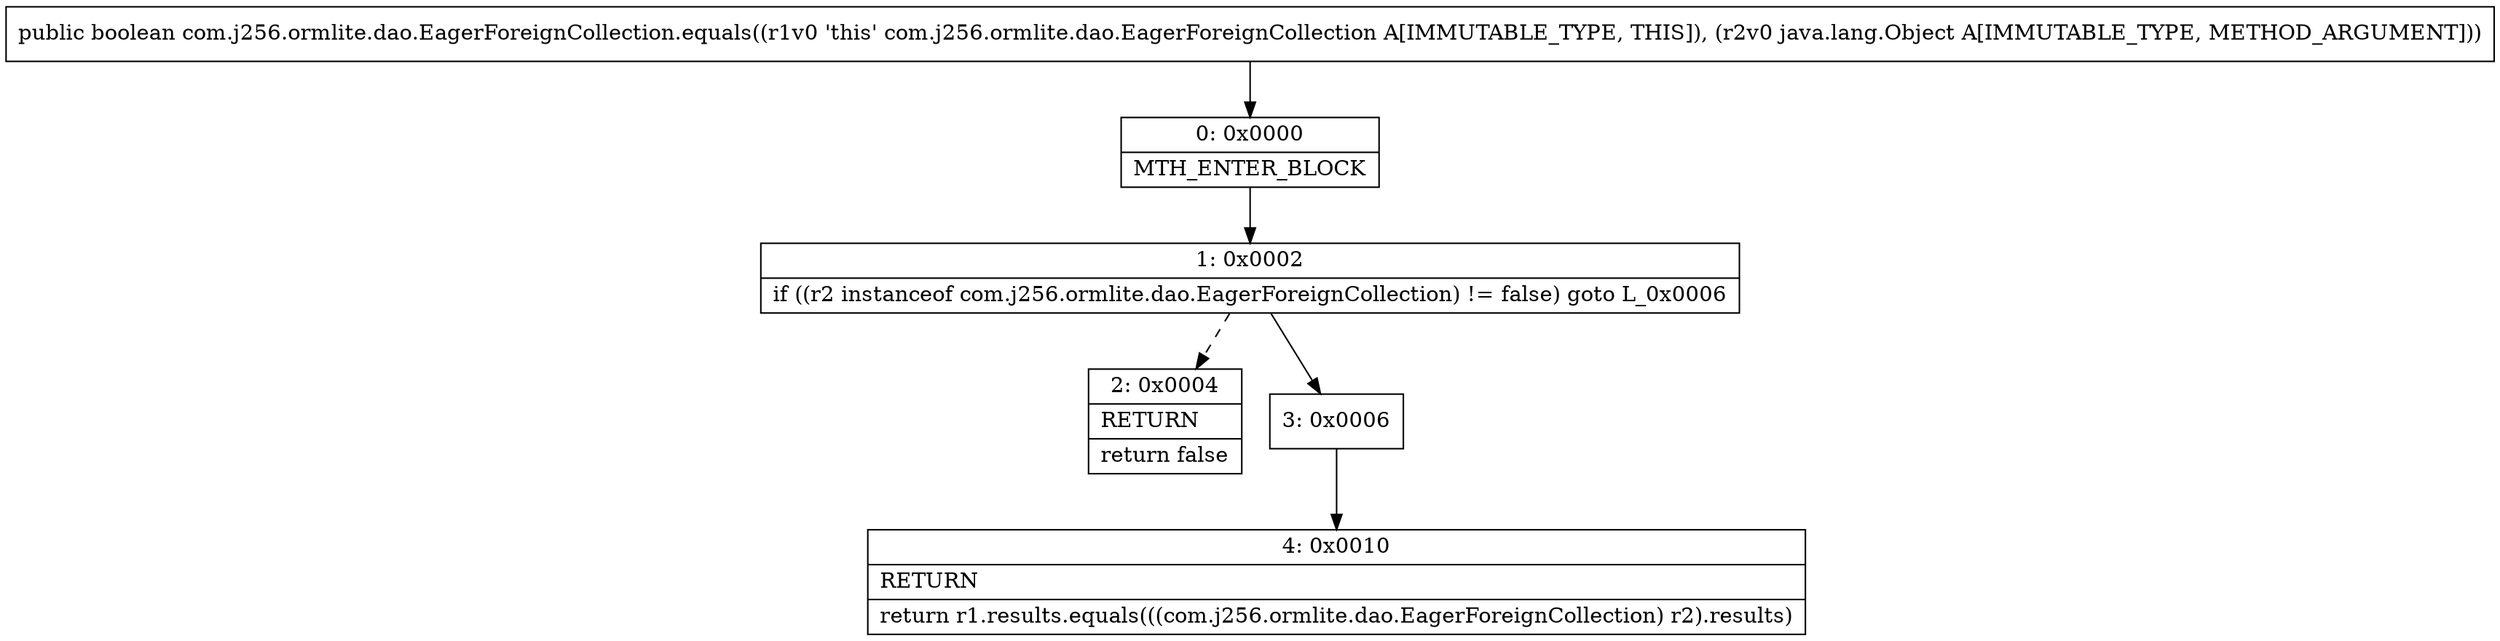digraph "CFG forcom.j256.ormlite.dao.EagerForeignCollection.equals(Ljava\/lang\/Object;)Z" {
Node_0 [shape=record,label="{0\:\ 0x0000|MTH_ENTER_BLOCK\l}"];
Node_1 [shape=record,label="{1\:\ 0x0002|if ((r2 instanceof com.j256.ormlite.dao.EagerForeignCollection) != false) goto L_0x0006\l}"];
Node_2 [shape=record,label="{2\:\ 0x0004|RETURN\l|return false\l}"];
Node_3 [shape=record,label="{3\:\ 0x0006}"];
Node_4 [shape=record,label="{4\:\ 0x0010|RETURN\l|return r1.results.equals(((com.j256.ormlite.dao.EagerForeignCollection) r2).results)\l}"];
MethodNode[shape=record,label="{public boolean com.j256.ormlite.dao.EagerForeignCollection.equals((r1v0 'this' com.j256.ormlite.dao.EagerForeignCollection A[IMMUTABLE_TYPE, THIS]), (r2v0 java.lang.Object A[IMMUTABLE_TYPE, METHOD_ARGUMENT])) }"];
MethodNode -> Node_0;
Node_0 -> Node_1;
Node_1 -> Node_2[style=dashed];
Node_1 -> Node_3;
Node_3 -> Node_4;
}

